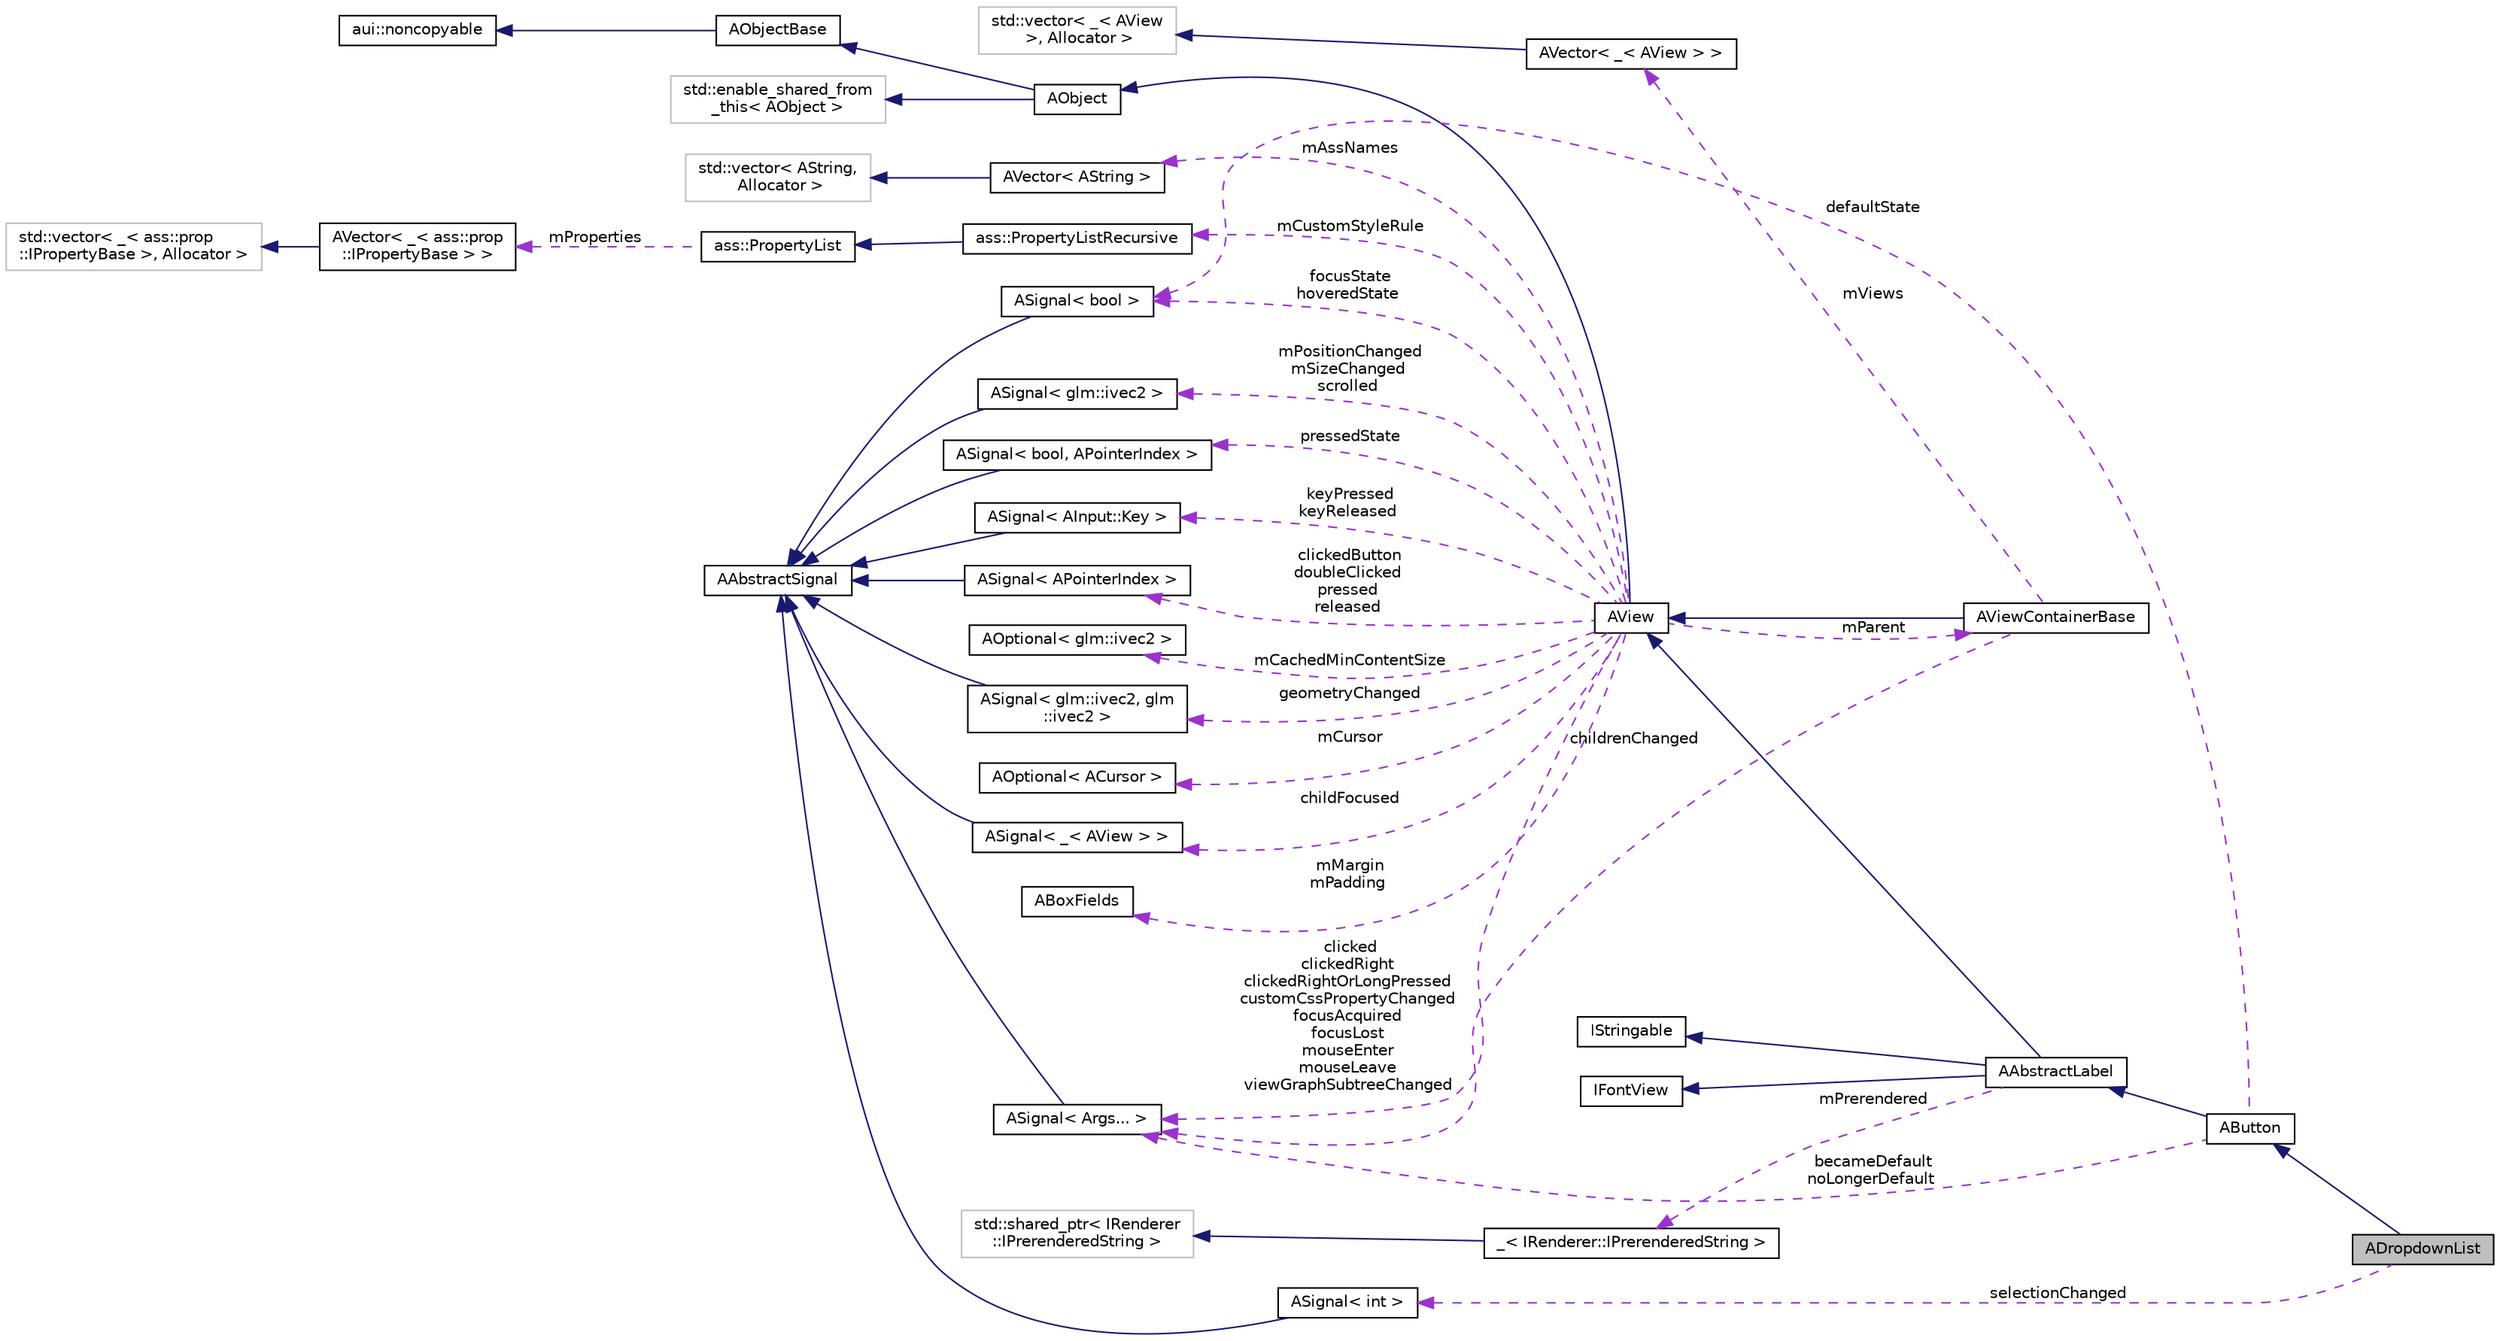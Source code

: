 digraph "ADropdownList"
{
 // LATEX_PDF_SIZE
  edge [fontname="Helvetica",fontsize="10",labelfontname="Helvetica",labelfontsize="10"];
  node [fontname="Helvetica",fontsize="10",shape=record];
  rankdir="LR";
  Node1 [label="ADropdownList",height=0.2,width=0.4,color="black", fillcolor="grey75", style="filled", fontcolor="black",tooltip="A button with dropdown list."];
  Node2 -> Node1 [dir="back",color="midnightblue",fontsize="10",style="solid",fontname="Helvetica"];
  Node2 [label="AButton",height=0.2,width=0.4,color="black", fillcolor="white", style="filled",URL="$classAButton.html",tooltip="Button with text, which can be pushed to make some action."];
  Node3 -> Node2 [dir="back",color="midnightblue",fontsize="10",style="solid",fontname="Helvetica"];
  Node3 [label="AAbstractLabel",height=0.2,width=0.4,color="black", fillcolor="white", style="filled",URL="$classAAbstractLabel.html",tooltip="Represents an abstract text display view."];
  Node4 -> Node3 [dir="back",color="midnightblue",fontsize="10",style="solid",fontname="Helvetica"];
  Node4 [label="AView",height=0.2,width=0.4,color="black", fillcolor="white", style="filled",URL="$classAView.html",tooltip="Base class of all UI objects."];
  Node5 -> Node4 [dir="back",color="midnightblue",fontsize="10",style="solid",fontname="Helvetica"];
  Node5 [label="AObject",height=0.2,width=0.4,color="black", fillcolor="white", style="filled",URL="$classAObject.html",tooltip="A base object class."];
  Node6 -> Node5 [dir="back",color="midnightblue",fontsize="10",style="solid",fontname="Helvetica"];
  Node6 [label="AObjectBase",height=0.2,width=0.4,color="black", fillcolor="white", style="filled",URL="$classAObjectBase.html",tooltip=" "];
  Node7 -> Node6 [dir="back",color="midnightblue",fontsize="10",style="solid",fontname="Helvetica"];
  Node7 [label="aui::noncopyable",height=0.2,width=0.4,color="black", fillcolor="white", style="filled",URL="$structaui_1_1noncopyable.html",tooltip="Forbids copy of your class."];
  Node8 -> Node5 [dir="back",color="midnightblue",fontsize="10",style="solid",fontname="Helvetica"];
  Node8 [label="std::enable_shared_from\l_this\< AObject \>",height=0.2,width=0.4,color="grey75", fillcolor="white", style="filled",tooltip=" "];
  Node9 -> Node4 [dir="back",color="darkorchid3",fontsize="10",style="dashed",label=" mParent" ,fontname="Helvetica"];
  Node9 [label="AViewContainerBase",height=0.2,width=0.4,color="black", fillcolor="white", style="filled",URL="$classAViewContainerBase.html",tooltip="A view that represents a set of views."];
  Node4 -> Node9 [dir="back",color="midnightblue",fontsize="10",style="solid",fontname="Helvetica"];
  Node10 -> Node9 [dir="back",color="darkorchid3",fontsize="10",style="dashed",label=" childrenChanged" ,fontname="Helvetica"];
  Node10 [label="ASignal\< Args... \>",height=0.2,width=0.4,color="black", fillcolor="white", style="filled",URL="$classASignal.html",tooltip=" "];
  Node11 -> Node10 [dir="back",color="midnightblue",fontsize="10",style="solid",fontname="Helvetica"];
  Node11 [label="AAbstractSignal",height=0.2,width=0.4,color="black", fillcolor="white", style="filled",URL="$classAAbstractSignal.html",tooltip="Base class for signal."];
  Node12 -> Node9 [dir="back",color="darkorchid3",fontsize="10",style="dashed",label=" mViews" ,fontname="Helvetica"];
  Node12 [label="AVector\< _\< AView \> \>",height=0.2,width=0.4,color="black", fillcolor="white", style="filled",URL="$classAVector.html",tooltip=" "];
  Node13 -> Node12 [dir="back",color="midnightblue",fontsize="10",style="solid",fontname="Helvetica"];
  Node13 [label="std::vector\< _\< AView\l \>, Allocator \>",height=0.2,width=0.4,color="grey75", fillcolor="white", style="filled",tooltip=" "];
  Node14 -> Node4 [dir="back",color="darkorchid3",fontsize="10",style="dashed",label=" mAssNames" ,fontname="Helvetica"];
  Node14 [label="AVector\< AString \>",height=0.2,width=0.4,color="black", fillcolor="white", style="filled",URL="$classAVector.html",tooltip=" "];
  Node15 -> Node14 [dir="back",color="midnightblue",fontsize="10",style="solid",fontname="Helvetica"];
  Node15 [label="std::vector\< AString,\l Allocator \>",height=0.2,width=0.4,color="grey75", fillcolor="white", style="filled",tooltip=" "];
  Node10 -> Node4 [dir="back",color="darkorchid3",fontsize="10",style="dashed",label=" clicked\nclickedRight\nclickedRightOrLongPressed\ncustomCssPropertyChanged\nfocusAcquired\nfocusLost\nmouseEnter\nmouseLeave\nviewGraphSubtreeChanged" ,fontname="Helvetica"];
  Node16 -> Node4 [dir="back",color="darkorchid3",fontsize="10",style="dashed",label=" mCustomStyleRule" ,fontname="Helvetica"];
  Node16 [label="ass::PropertyListRecursive",height=0.2,width=0.4,color="black", fillcolor="white", style="filled",URL="$structass_1_1PropertyListRecursive.html",tooltip=" "];
  Node17 -> Node16 [dir="back",color="midnightblue",fontsize="10",style="solid",fontname="Helvetica"];
  Node17 [label="ass::PropertyList",height=0.2,width=0.4,color="black", fillcolor="white", style="filled",URL="$structass_1_1PropertyList.html",tooltip=" "];
  Node18 -> Node17 [dir="back",color="darkorchid3",fontsize="10",style="dashed",label=" mProperties" ,fontname="Helvetica"];
  Node18 [label="AVector\< _\< ass::prop\l::IPropertyBase \> \>",height=0.2,width=0.4,color="black", fillcolor="white", style="filled",URL="$classAVector.html",tooltip=" "];
  Node19 -> Node18 [dir="back",color="midnightblue",fontsize="10",style="solid",fontname="Helvetica"];
  Node19 [label="std::vector\< _\< ass::prop\l::IPropertyBase \>, Allocator \>",height=0.2,width=0.4,color="grey75", fillcolor="white", style="filled",tooltip=" "];
  Node20 -> Node4 [dir="back",color="darkorchid3",fontsize="10",style="dashed",label=" childFocused" ,fontname="Helvetica"];
  Node20 [label="ASignal\< _\< AView \> \>",height=0.2,width=0.4,color="black", fillcolor="white", style="filled",URL="$classASignal.html",tooltip=" "];
  Node11 -> Node20 [dir="back",color="midnightblue",fontsize="10",style="solid",fontname="Helvetica"];
  Node21 -> Node4 [dir="back",color="darkorchid3",fontsize="10",style="dashed",label=" keyPressed\nkeyReleased" ,fontname="Helvetica"];
  Node21 [label="ASignal\< AInput::Key \>",height=0.2,width=0.4,color="black", fillcolor="white", style="filled",URL="$classASignal.html",tooltip=" "];
  Node11 -> Node21 [dir="back",color="midnightblue",fontsize="10",style="solid",fontname="Helvetica"];
  Node22 -> Node4 [dir="back",color="darkorchid3",fontsize="10",style="dashed",label=" clickedButton\ndoubleClicked\npressed\nreleased" ,fontname="Helvetica"];
  Node22 [label="ASignal\< APointerIndex \>",height=0.2,width=0.4,color="black", fillcolor="white", style="filled",URL="$classASignal.html",tooltip=" "];
  Node11 -> Node22 [dir="back",color="midnightblue",fontsize="10",style="solid",fontname="Helvetica"];
  Node23 -> Node4 [dir="back",color="darkorchid3",fontsize="10",style="dashed",label=" geometryChanged" ,fontname="Helvetica"];
  Node23 [label="ASignal\< glm::ivec2, glm\l::ivec2 \>",height=0.2,width=0.4,color="black", fillcolor="white", style="filled",URL="$classASignal.html",tooltip=" "];
  Node11 -> Node23 [dir="back",color="midnightblue",fontsize="10",style="solid",fontname="Helvetica"];
  Node24 -> Node4 [dir="back",color="darkorchid3",fontsize="10",style="dashed",label=" mCachedMinContentSize" ,fontname="Helvetica"];
  Node24 [label="AOptional\< glm::ivec2 \>",height=0.2,width=0.4,color="black", fillcolor="white", style="filled",URL="$classAOptional.html",tooltip=" "];
  Node25 -> Node4 [dir="back",color="darkorchid3",fontsize="10",style="dashed",label=" mCursor" ,fontname="Helvetica"];
  Node25 [label="AOptional\< ACursor \>",height=0.2,width=0.4,color="black", fillcolor="white", style="filled",URL="$classAOptional.html",tooltip=" "];
  Node26 -> Node4 [dir="back",color="darkorchid3",fontsize="10",style="dashed",label=" mPositionChanged\nmSizeChanged\nscrolled" ,fontname="Helvetica"];
  Node26 [label="ASignal\< glm::ivec2 \>",height=0.2,width=0.4,color="black", fillcolor="white", style="filled",URL="$classASignal.html",tooltip=" "];
  Node11 -> Node26 [dir="back",color="midnightblue",fontsize="10",style="solid",fontname="Helvetica"];
  Node27 -> Node4 [dir="back",color="darkorchid3",fontsize="10",style="dashed",label=" mMargin\nmPadding" ,fontname="Helvetica"];
  Node27 [label="ABoxFields",height=0.2,width=0.4,color="black", fillcolor="white", style="filled",URL="$structABoxFields.html",tooltip="Represents a rectangle fields. Useful for margin and padding around AViews."];
  Node28 -> Node4 [dir="back",color="darkorchid3",fontsize="10",style="dashed",label=" focusState\nhoveredState" ,fontname="Helvetica"];
  Node28 [label="ASignal\< bool \>",height=0.2,width=0.4,color="black", fillcolor="white", style="filled",URL="$classASignal.html",tooltip=" "];
  Node11 -> Node28 [dir="back",color="midnightblue",fontsize="10",style="solid",fontname="Helvetica"];
  Node29 -> Node4 [dir="back",color="darkorchid3",fontsize="10",style="dashed",label=" pressedState" ,fontname="Helvetica"];
  Node29 [label="ASignal\< bool, APointerIndex \>",height=0.2,width=0.4,color="black", fillcolor="white", style="filled",URL="$classASignal.html",tooltip=" "];
  Node11 -> Node29 [dir="back",color="midnightblue",fontsize="10",style="solid",fontname="Helvetica"];
  Node30 -> Node3 [dir="back",color="midnightblue",fontsize="10",style="solid",fontname="Helvetica"];
  Node30 [label="IStringable",height=0.2,width=0.4,color="black", fillcolor="white", style="filled",URL="$classIStringable.html",tooltip="Object that can be converted to string."];
  Node31 -> Node3 [dir="back",color="midnightblue",fontsize="10",style="solid",fontname="Helvetica"];
  Node31 [label="IFontView",height=0.2,width=0.4,color="black", fillcolor="white", style="filled",URL="$classIFontView.html",tooltip="Interface of a AView that works with fonts (i.e., ALabel, ATextField, AText, etc....."];
  Node32 -> Node3 [dir="back",color="darkorchid3",fontsize="10",style="dashed",label=" mPrerendered" ,fontname="Helvetica"];
  Node32 [label="_\< IRenderer::IPrerenderedString \>",height=0.2,width=0.4,color="black", fillcolor="white", style="filled",URL="$class__.html",tooltip=" "];
  Node33 -> Node32 [dir="back",color="midnightblue",fontsize="10",style="solid",fontname="Helvetica"];
  Node33 [label="std::shared_ptr\< IRenderer\l::IPrerenderedString \>",height=0.2,width=0.4,color="grey75", fillcolor="white", style="filled",tooltip=" "];
  Node10 -> Node2 [dir="back",color="darkorchid3",fontsize="10",style="dashed",label=" becameDefault\nnoLongerDefault" ,fontname="Helvetica"];
  Node28 -> Node2 [dir="back",color="darkorchid3",fontsize="10",style="dashed",label=" defaultState" ,fontname="Helvetica"];
  Node34 -> Node1 [dir="back",color="darkorchid3",fontsize="10",style="dashed",label=" selectionChanged" ,fontname="Helvetica"];
  Node34 [label="ASignal\< int \>",height=0.2,width=0.4,color="black", fillcolor="white", style="filled",URL="$classASignal.html",tooltip=" "];
  Node11 -> Node34 [dir="back",color="midnightblue",fontsize="10",style="solid",fontname="Helvetica"];
}
